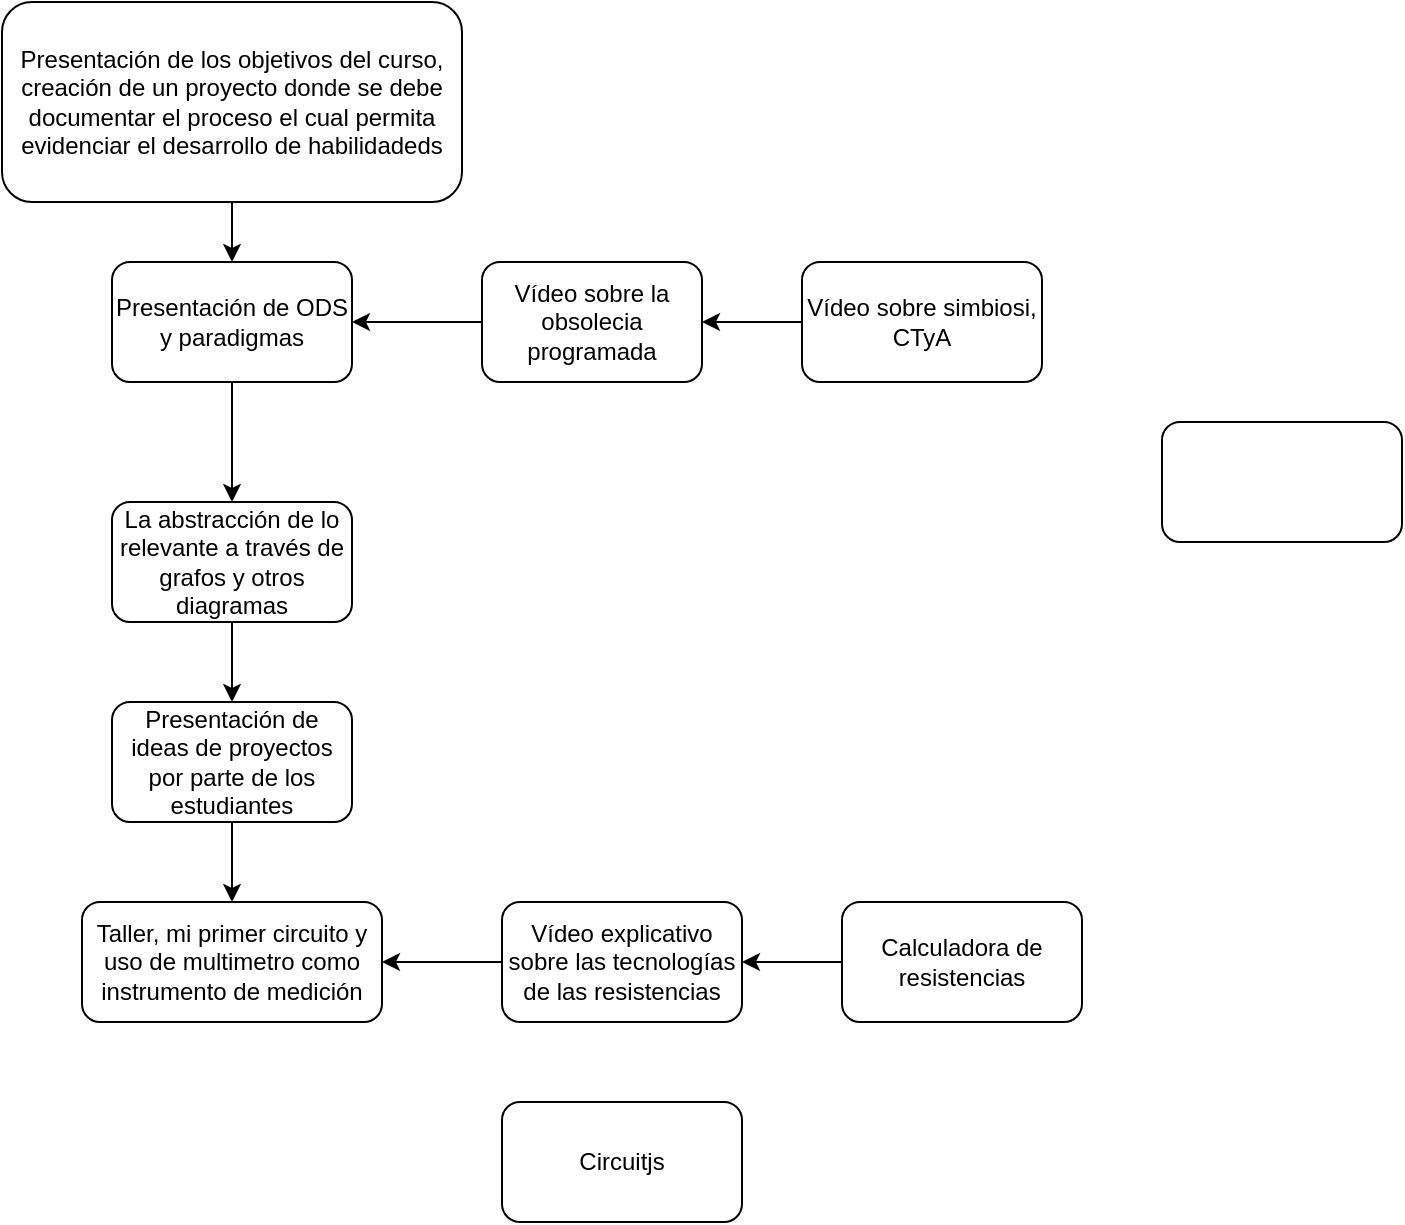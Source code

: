 <mxfile version="15.4.0" type="device"><diagram id="P9lqp1_RqJGvRRyz3NZt" name="Page-1"><mxGraphModel dx="1420" dy="950" grid="1" gridSize="10" guides="1" tooltips="1" connect="1" arrows="1" fold="1" page="1" pageScale="1" pageWidth="1100" pageHeight="850" math="0" shadow="0"><root><mxCell id="0"/><mxCell id="1" parent="0"/><mxCell id="5FX3JkU9pVQVJ8mH3TJB-7" style="edgeStyle=orthogonalEdgeStyle;rounded=0;orthogonalLoop=1;jettySize=auto;html=1;exitX=0.5;exitY=1;exitDx=0;exitDy=0;entryX=0.5;entryY=0;entryDx=0;entryDy=0;" edge="1" parent="1" source="5FX3JkU9pVQVJ8mH3TJB-1" target="5FX3JkU9pVQVJ8mH3TJB-2"><mxGeometry relative="1" as="geometry"/></mxCell><mxCell id="5FX3JkU9pVQVJ8mH3TJB-1" value="Presentación de los objetivos del curso, creación de un proyecto donde se debe documentar el proceso el cual permita evidenciar el desarrollo de habilidadeds" style="rounded=1;whiteSpace=wrap;html=1;" vertex="1" parent="1"><mxGeometry x="140" y="70" width="230" height="100" as="geometry"/></mxCell><mxCell id="5FX3JkU9pVQVJ8mH3TJB-8" style="edgeStyle=orthogonalEdgeStyle;rounded=0;orthogonalLoop=1;jettySize=auto;html=1;exitX=0.5;exitY=1;exitDx=0;exitDy=0;entryX=0.5;entryY=0;entryDx=0;entryDy=0;" edge="1" parent="1" source="5FX3JkU9pVQVJ8mH3TJB-2" target="5FX3JkU9pVQVJ8mH3TJB-6"><mxGeometry relative="1" as="geometry"/></mxCell><mxCell id="5FX3JkU9pVQVJ8mH3TJB-2" value="Presentación de ODS y paradigmas" style="rounded=1;whiteSpace=wrap;html=1;" vertex="1" parent="1"><mxGeometry x="195" y="200" width="120" height="60" as="geometry"/></mxCell><mxCell id="5FX3JkU9pVQVJ8mH3TJB-10" style="edgeStyle=orthogonalEdgeStyle;rounded=0;orthogonalLoop=1;jettySize=auto;html=1;exitX=0;exitY=0.5;exitDx=0;exitDy=0;entryX=1;entryY=0.5;entryDx=0;entryDy=0;" edge="1" parent="1" source="5FX3JkU9pVQVJ8mH3TJB-3" target="5FX3JkU9pVQVJ8mH3TJB-5"><mxGeometry relative="1" as="geometry"/></mxCell><mxCell id="5FX3JkU9pVQVJ8mH3TJB-3" value="Vídeo sobre simbiosi, CTyA" style="rounded=1;whiteSpace=wrap;html=1;" vertex="1" parent="1"><mxGeometry x="540" y="200" width="120" height="60" as="geometry"/></mxCell><mxCell id="5FX3JkU9pVQVJ8mH3TJB-4" value="" style="rounded=1;whiteSpace=wrap;html=1;" vertex="1" parent="1"><mxGeometry x="720" y="280" width="120" height="60" as="geometry"/></mxCell><mxCell id="5FX3JkU9pVQVJ8mH3TJB-9" style="edgeStyle=orthogonalEdgeStyle;rounded=0;orthogonalLoop=1;jettySize=auto;html=1;exitX=0;exitY=0.5;exitDx=0;exitDy=0;entryX=1;entryY=0.5;entryDx=0;entryDy=0;" edge="1" parent="1" source="5FX3JkU9pVQVJ8mH3TJB-5" target="5FX3JkU9pVQVJ8mH3TJB-2"><mxGeometry relative="1" as="geometry"/></mxCell><mxCell id="5FX3JkU9pVQVJ8mH3TJB-5" value="Vídeo sobre la obsolecia programada" style="rounded=1;whiteSpace=wrap;html=1;" vertex="1" parent="1"><mxGeometry x="380" y="200" width="110" height="60" as="geometry"/></mxCell><mxCell id="5FX3JkU9pVQVJ8mH3TJB-12" style="edgeStyle=orthogonalEdgeStyle;rounded=0;orthogonalLoop=1;jettySize=auto;html=1;exitX=0.5;exitY=1;exitDx=0;exitDy=0;entryX=0.5;entryY=0;entryDx=0;entryDy=0;" edge="1" parent="1" source="5FX3JkU9pVQVJ8mH3TJB-6" target="5FX3JkU9pVQVJ8mH3TJB-11"><mxGeometry relative="1" as="geometry"/></mxCell><mxCell id="5FX3JkU9pVQVJ8mH3TJB-6" value="La abstracción de lo relevante a través de grafos y otros diagramas" style="rounded=1;whiteSpace=wrap;html=1;" vertex="1" parent="1"><mxGeometry x="195" y="320" width="120" height="60" as="geometry"/></mxCell><mxCell id="5FX3JkU9pVQVJ8mH3TJB-14" style="edgeStyle=orthogonalEdgeStyle;rounded=0;orthogonalLoop=1;jettySize=auto;html=1;exitX=0.5;exitY=1;exitDx=0;exitDy=0;entryX=0.5;entryY=0;entryDx=0;entryDy=0;" edge="1" parent="1" source="5FX3JkU9pVQVJ8mH3TJB-11" target="5FX3JkU9pVQVJ8mH3TJB-13"><mxGeometry relative="1" as="geometry"/></mxCell><mxCell id="5FX3JkU9pVQVJ8mH3TJB-11" value="Presentación de ideas de proyectos por parte de los estudiantes" style="rounded=1;whiteSpace=wrap;html=1;" vertex="1" parent="1"><mxGeometry x="195" y="420" width="120" height="60" as="geometry"/></mxCell><mxCell id="5FX3JkU9pVQVJ8mH3TJB-13" value="Taller, mi primer circuito y uso de multimetro como instrumento de medición" style="rounded=1;whiteSpace=wrap;html=1;" vertex="1" parent="1"><mxGeometry x="180" y="520" width="150" height="60" as="geometry"/></mxCell><mxCell id="5FX3JkU9pVQVJ8mH3TJB-16" style="edgeStyle=orthogonalEdgeStyle;rounded=0;orthogonalLoop=1;jettySize=auto;html=1;entryX=1;entryY=0.5;entryDx=0;entryDy=0;" edge="1" parent="1" source="5FX3JkU9pVQVJ8mH3TJB-15" target="5FX3JkU9pVQVJ8mH3TJB-13"><mxGeometry relative="1" as="geometry"/></mxCell><mxCell id="5FX3JkU9pVQVJ8mH3TJB-15" value="Vídeo explicativo sobre las tecnologías de las resistencias" style="rounded=1;whiteSpace=wrap;html=1;" vertex="1" parent="1"><mxGeometry x="390" y="520" width="120" height="60" as="geometry"/></mxCell><mxCell id="5FX3JkU9pVQVJ8mH3TJB-18" style="edgeStyle=orthogonalEdgeStyle;rounded=0;orthogonalLoop=1;jettySize=auto;html=1;exitX=0;exitY=0.5;exitDx=0;exitDy=0;entryX=1;entryY=0.5;entryDx=0;entryDy=0;" edge="1" parent="1" source="5FX3JkU9pVQVJ8mH3TJB-17" target="5FX3JkU9pVQVJ8mH3TJB-15"><mxGeometry relative="1" as="geometry"/></mxCell><mxCell id="5FX3JkU9pVQVJ8mH3TJB-17" value="Calculadora de resistencias" style="rounded=1;whiteSpace=wrap;html=1;" vertex="1" parent="1"><mxGeometry x="560" y="520" width="120" height="60" as="geometry"/></mxCell><mxCell id="5FX3JkU9pVQVJ8mH3TJB-19" value="Circuitjs" style="rounded=1;whiteSpace=wrap;html=1;" vertex="1" parent="1"><mxGeometry x="390" y="620" width="120" height="60" as="geometry"/></mxCell></root></mxGraphModel></diagram></mxfile>